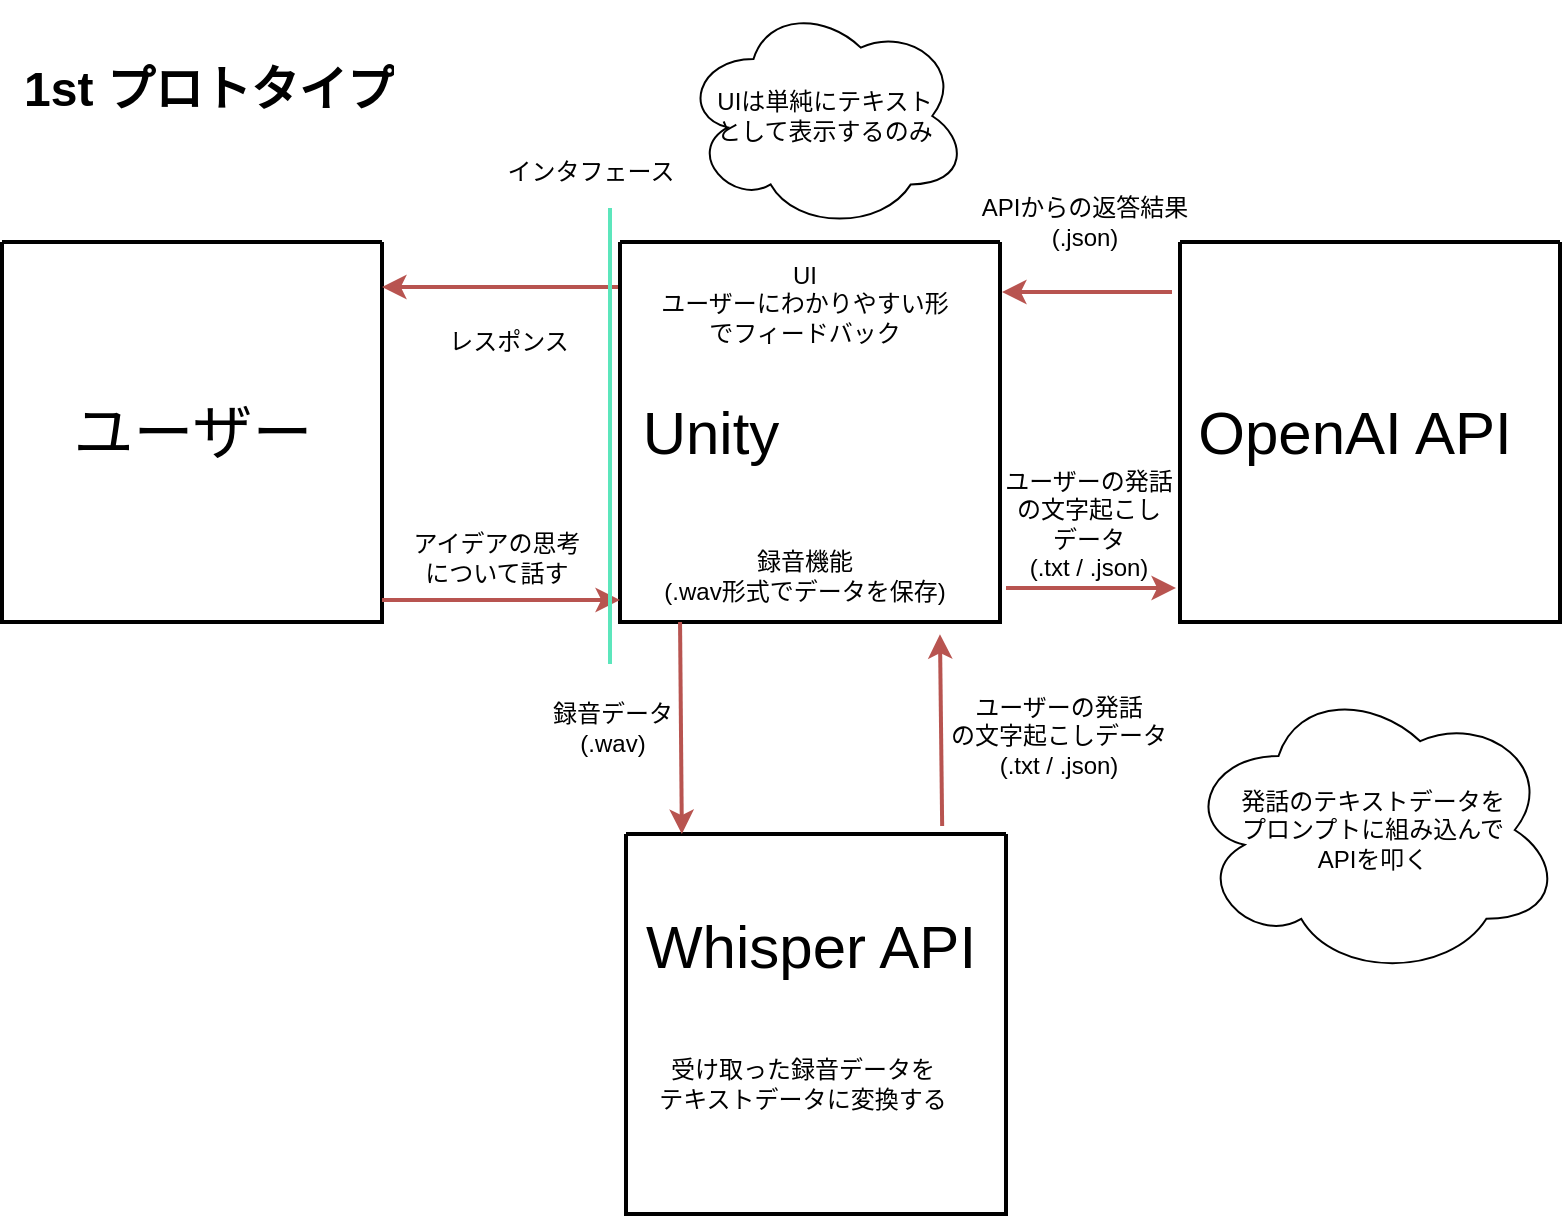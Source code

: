 <mxfile version="21.6.9" type="github">
  <diagram name="ページ1" id="ChkdRTG39IVX_a44MbCV">
    <mxGraphModel dx="996" dy="650" grid="0" gridSize="10" guides="1" tooltips="1" connect="1" arrows="1" fold="1" page="1" pageScale="1" pageWidth="1169" pageHeight="827" background="none" math="0" shadow="0">
      <root>
        <mxCell id="0" />
        <mxCell id="1" parent="0" />
        <mxCell id="quHQw7ab9JeJIt4lRpHH-1" value="" style="swimlane;startSize=0;strokeColor=default;swimlaneLine=1;strokeWidth=2;" vertex="1" parent="1">
          <mxGeometry x="24" y="258" width="190" height="190" as="geometry">
            <mxRectangle x="20" y="110" width="50" height="40" as="alternateBounds" />
          </mxGeometry>
        </mxCell>
        <mxCell id="quHQw7ab9JeJIt4lRpHH-2" value="&lt;font style=&quot;font-size: 30px;&quot;&gt;ユーザー&lt;/font&gt;" style="text;html=1;align=center;verticalAlign=middle;resizable=0;points=[];autosize=1;strokeColor=none;fillColor=none;" vertex="1" parent="quHQw7ab9JeJIt4lRpHH-1">
          <mxGeometry x="25" y="70" width="140" height="50" as="geometry" />
        </mxCell>
        <mxCell id="quHQw7ab9JeJIt4lRpHH-10" style="edgeStyle=orthogonalEdgeStyle;rounded=0;orthogonalLoop=1;jettySize=auto;html=1;exitX=0;exitY=0.25;exitDx=0;exitDy=0;entryX=1;entryY=0.25;entryDx=0;entryDy=0;strokeWidth=2;fillColor=#f8cecc;strokeColor=#b85450;" edge="1" parent="1">
          <mxGeometry relative="1" as="geometry">
            <mxPoint x="333" y="280.5" as="sourcePoint" />
            <mxPoint x="214" y="280.5" as="targetPoint" />
          </mxGeometry>
        </mxCell>
        <mxCell id="quHQw7ab9JeJIt4lRpHH-3" value="" style="swimlane;startSize=0;strokeColor=default;swimlaneLine=1;strokeWidth=2;" vertex="1" parent="1">
          <mxGeometry x="333" y="258" width="190" height="190" as="geometry">
            <mxRectangle x="20" y="110" width="50" height="40" as="alternateBounds" />
          </mxGeometry>
        </mxCell>
        <mxCell id="quHQw7ab9JeJIt4lRpHH-4" value="&lt;span style=&quot;font-size: 30px;&quot;&gt;Unity&lt;/span&gt;" style="text;html=1;align=center;verticalAlign=middle;resizable=0;points=[];autosize=1;strokeColor=none;fillColor=none;" vertex="1" parent="quHQw7ab9JeJIt4lRpHH-3">
          <mxGeometry y="70" width="90" height="50" as="geometry" />
        </mxCell>
        <mxCell id="quHQw7ab9JeJIt4lRpHH-17" value="録音機能&lt;br&gt;(.wav形式でデータを保存)" style="text;html=1;align=center;verticalAlign=middle;resizable=0;points=[];autosize=1;strokeColor=none;fillColor=none;" vertex="1" parent="quHQw7ab9JeJIt4lRpHH-3">
          <mxGeometry x="12" y="146" width="159" height="41" as="geometry" />
        </mxCell>
        <mxCell id="quHQw7ab9JeJIt4lRpHH-34" value="UI&lt;br&gt;ユーザーにわかりやすい形&lt;br&gt;でフィードバック" style="text;html=1;align=center;verticalAlign=middle;resizable=0;points=[];autosize=1;strokeColor=none;fillColor=none;" vertex="1" parent="quHQw7ab9JeJIt4lRpHH-3">
          <mxGeometry x="11" y="3" width="161" height="55" as="geometry" />
        </mxCell>
        <mxCell id="quHQw7ab9JeJIt4lRpHH-5" value="" style="swimlane;startSize=0;strokeColor=default;swimlaneLine=1;strokeWidth=2;" vertex="1" parent="1">
          <mxGeometry x="613" y="258" width="190" height="190" as="geometry">
            <mxRectangle x="20" y="110" width="50" height="40" as="alternateBounds" />
          </mxGeometry>
        </mxCell>
        <mxCell id="quHQw7ab9JeJIt4lRpHH-6" value="&lt;span style=&quot;font-size: 30px;&quot;&gt;OpenAI API&lt;/span&gt;" style="text;html=1;align=center;verticalAlign=middle;resizable=0;points=[];autosize=1;strokeColor=none;fillColor=none;" vertex="1" parent="quHQw7ab9JeJIt4lRpHH-5">
          <mxGeometry x="-3" y="70" width="180" height="50" as="geometry" />
        </mxCell>
        <mxCell id="quHQw7ab9JeJIt4lRpHH-25" value="ユーザーの発話&lt;br&gt;の文字起こし&lt;br&gt;データ&lt;br&gt;(.txt / .json)" style="text;html=1;align=center;verticalAlign=middle;resizable=0;points=[];autosize=1;strokeColor=none;fillColor=none;" vertex="1" parent="quHQw7ab9JeJIt4lRpHH-5">
          <mxGeometry x="-97" y="106" width="101" height="70" as="geometry" />
        </mxCell>
        <mxCell id="quHQw7ab9JeJIt4lRpHH-11" value="アイデアの思考&lt;br&gt;について話す" style="text;html=1;align=center;verticalAlign=middle;resizable=0;points=[];autosize=1;strokeColor=none;fillColor=none;" vertex="1" parent="1">
          <mxGeometry x="220" y="395" width="101" height="41" as="geometry" />
        </mxCell>
        <mxCell id="quHQw7ab9JeJIt4lRpHH-12" value="" style="endArrow=classic;html=1;rounded=0;entryX=0;entryY=0.942;entryDx=0;entryDy=0;entryPerimeter=0;fillColor=#f8cecc;strokeColor=#b85450;strokeWidth=2;" edge="1" parent="1" target="quHQw7ab9JeJIt4lRpHH-3">
          <mxGeometry width="50" height="50" relative="1" as="geometry">
            <mxPoint x="214" y="437" as="sourcePoint" />
            <mxPoint x="264" y="387" as="targetPoint" />
          </mxGeometry>
        </mxCell>
        <mxCell id="quHQw7ab9JeJIt4lRpHH-13" value="" style="swimlane;startSize=0;strokeColor=default;swimlaneLine=1;strokeWidth=2;" vertex="1" parent="1">
          <mxGeometry x="336" y="554" width="190" height="190" as="geometry">
            <mxRectangle x="20" y="110" width="50" height="40" as="alternateBounds" />
          </mxGeometry>
        </mxCell>
        <mxCell id="quHQw7ab9JeJIt4lRpHH-14" value="&lt;span style=&quot;font-size: 30px;&quot;&gt;Whisper API&lt;/span&gt;" style="text;html=1;align=center;verticalAlign=middle;resizable=0;points=[];autosize=1;strokeColor=none;fillColor=none;" vertex="1" parent="quHQw7ab9JeJIt4lRpHH-13">
          <mxGeometry x="0.5" y="32" width="183" height="48" as="geometry" />
        </mxCell>
        <mxCell id="quHQw7ab9JeJIt4lRpHH-15" value="" style="endArrow=classic;html=1;rounded=0;entryX=0.147;entryY=0;entryDx=0;entryDy=0;entryPerimeter=0;exitX=0.158;exitY=1;exitDx=0;exitDy=0;exitPerimeter=0;fillColor=#f8cecc;strokeColor=#b85450;strokeWidth=2;" edge="1" parent="1" source="quHQw7ab9JeJIt4lRpHH-3" target="quHQw7ab9JeJIt4lRpHH-13">
          <mxGeometry width="50" height="50" relative="1" as="geometry">
            <mxPoint x="414" y="459" as="sourcePoint" />
            <mxPoint x="464" y="409" as="targetPoint" />
          </mxGeometry>
        </mxCell>
        <mxCell id="quHQw7ab9JeJIt4lRpHH-18" value="録音データ&lt;br&gt;(.wav)" style="text;html=1;align=center;verticalAlign=middle;resizable=0;points=[];autosize=1;strokeColor=none;fillColor=none;" vertex="1" parent="1">
          <mxGeometry x="290" y="480" width="78" height="41" as="geometry" />
        </mxCell>
        <mxCell id="quHQw7ab9JeJIt4lRpHH-19" value="" style="endArrow=classic;html=1;rounded=0;exitX=0.832;exitY=-0.021;exitDx=0;exitDy=0;exitPerimeter=0;entryX=0.842;entryY=1.032;entryDx=0;entryDy=0;entryPerimeter=0;fillColor=#f8cecc;strokeColor=#b85450;strokeWidth=2;" edge="1" parent="1" source="quHQw7ab9JeJIt4lRpHH-13" target="quHQw7ab9JeJIt4lRpHH-3">
          <mxGeometry width="50" height="50" relative="1" as="geometry">
            <mxPoint x="414" y="459" as="sourcePoint" />
            <mxPoint x="464" y="409" as="targetPoint" />
          </mxGeometry>
        </mxCell>
        <mxCell id="quHQw7ab9JeJIt4lRpHH-20" value="ユーザーの発話&lt;br&gt;の文字起こしデータ&lt;br&gt;(.txt / .json)" style="text;html=1;align=center;verticalAlign=middle;resizable=0;points=[];autosize=1;strokeColor=none;fillColor=none;" vertex="1" parent="1">
          <mxGeometry x="489" y="477" width="126" height="55" as="geometry" />
        </mxCell>
        <mxCell id="quHQw7ab9JeJIt4lRpHH-21" value="受け取った録音データを&lt;br&gt;テキストデータに変換する" style="text;html=1;align=center;verticalAlign=middle;resizable=0;points=[];autosize=1;strokeColor=none;fillColor=none;" vertex="1" parent="1">
          <mxGeometry x="343" y="658" width="161" height="41" as="geometry" />
        </mxCell>
        <mxCell id="quHQw7ab9JeJIt4lRpHH-22" style="edgeStyle=orthogonalEdgeStyle;rounded=0;orthogonalLoop=1;jettySize=auto;html=1;entryX=1;entryY=0.25;entryDx=0;entryDy=0;strokeWidth=2;fillColor=#f8cecc;strokeColor=#b85450;" edge="1" parent="1">
          <mxGeometry relative="1" as="geometry">
            <mxPoint x="609" y="283" as="sourcePoint" />
            <mxPoint x="524" y="283" as="targetPoint" />
          </mxGeometry>
        </mxCell>
        <mxCell id="quHQw7ab9JeJIt4lRpHH-23" value="" style="endArrow=classic;html=1;rounded=0;fillColor=#f8cecc;strokeColor=#b85450;strokeWidth=2;" edge="1" parent="1">
          <mxGeometry width="50" height="50" relative="1" as="geometry">
            <mxPoint x="526" y="431" as="sourcePoint" />
            <mxPoint x="611" y="431" as="targetPoint" />
          </mxGeometry>
        </mxCell>
        <mxCell id="quHQw7ab9JeJIt4lRpHH-24" value="レスポンス" style="text;html=1;align=center;verticalAlign=middle;resizable=0;points=[];autosize=1;strokeColor=none;fillColor=none;" vertex="1" parent="1">
          <mxGeometry x="238" y="295" width="77" height="26" as="geometry" />
        </mxCell>
        <mxCell id="quHQw7ab9JeJIt4lRpHH-29" value="発話のテキストデータを&lt;br&gt;プロンプトに組み込んで&lt;br&gt;APIを叩く" style="ellipse;shape=cloud;whiteSpace=wrap;html=1;" vertex="1" parent="1">
          <mxGeometry x="615" y="478" width="189" height="148" as="geometry" />
        </mxCell>
        <mxCell id="quHQw7ab9JeJIt4lRpHH-30" value="" style="endArrow=none;html=1;rounded=0;strokeWidth=2;strokeColor=#5ce6bc;" edge="1" parent="1">
          <mxGeometry width="50" height="50" relative="1" as="geometry">
            <mxPoint x="328" y="469" as="sourcePoint" />
            <mxPoint x="328" y="241" as="targetPoint" />
          </mxGeometry>
        </mxCell>
        <mxCell id="quHQw7ab9JeJIt4lRpHH-31" value="インタフェース" style="text;html=1;align=center;verticalAlign=middle;resizable=0;points=[];autosize=1;strokeColor=none;fillColor=none;" vertex="1" parent="1">
          <mxGeometry x="267" y="210" width="101" height="26" as="geometry" />
        </mxCell>
        <mxCell id="quHQw7ab9JeJIt4lRpHH-33" value="APIからの返答結果&lt;br&gt;(.json)" style="text;html=1;align=center;verticalAlign=middle;resizable=0;points=[];autosize=1;strokeColor=none;fillColor=none;" vertex="1" parent="1">
          <mxGeometry x="504" y="227" width="121" height="41" as="geometry" />
        </mxCell>
        <mxCell id="quHQw7ab9JeJIt4lRpHH-35" value="&lt;h1&gt;1st プロトタイプ&lt;/h1&gt;" style="text;html=1;strokeColor=none;fillColor=none;spacing=5;spacingTop=-20;whiteSpace=wrap;overflow=hidden;rounded=0;" vertex="1" parent="1">
          <mxGeometry x="30" y="162" width="277" height="41" as="geometry" />
        </mxCell>
        <mxCell id="quHQw7ab9JeJIt4lRpHH-36" value="UIは単純にテキスト&lt;br&gt;として表示するのみ" style="ellipse;shape=cloud;whiteSpace=wrap;html=1;" vertex="1" parent="1">
          <mxGeometry x="364" y="138" width="143" height="114" as="geometry" />
        </mxCell>
      </root>
    </mxGraphModel>
  </diagram>
</mxfile>
